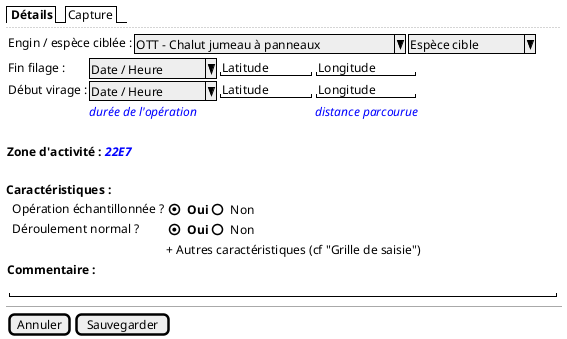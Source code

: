 @startsalt
{

  {/ <b> Détails | Capture }
  ..

    {
      { Engin / espèce ciblée : | ^ OTT - Chalut jumeau à panneaux ^ | ^ Espèce cible ^ }

      {
        Fin filage : | ^ Date / Heure ^ | "Latitude   " | "Longitude   "
        Début virage :   | ^ Date / Heure ^ | "Latitude   " | "Longitude   "
        . | <i><color:blue>durée de l'opération | . | <i><color:blue>distance parcourue
      }
    }
    .
    {
    <b>Zone d'activité : <i><color:blue>22E7
    }
    .

    <b>Caractéristiques :

    {
      . | Opération échantillonnée ? { (X) <b>Oui | () Non }
      . | Déroulement normal ? { (X) <b>Oui | () Non }
      . | . | + Autres caractéristiques (cf "Grille de saisie")
    }

    {
        <b>Commentaire :

        { "                                                                    "}
    }

  --

  {
    [Annuler] | [Sauvegarder]
  }
}
@endsalt
